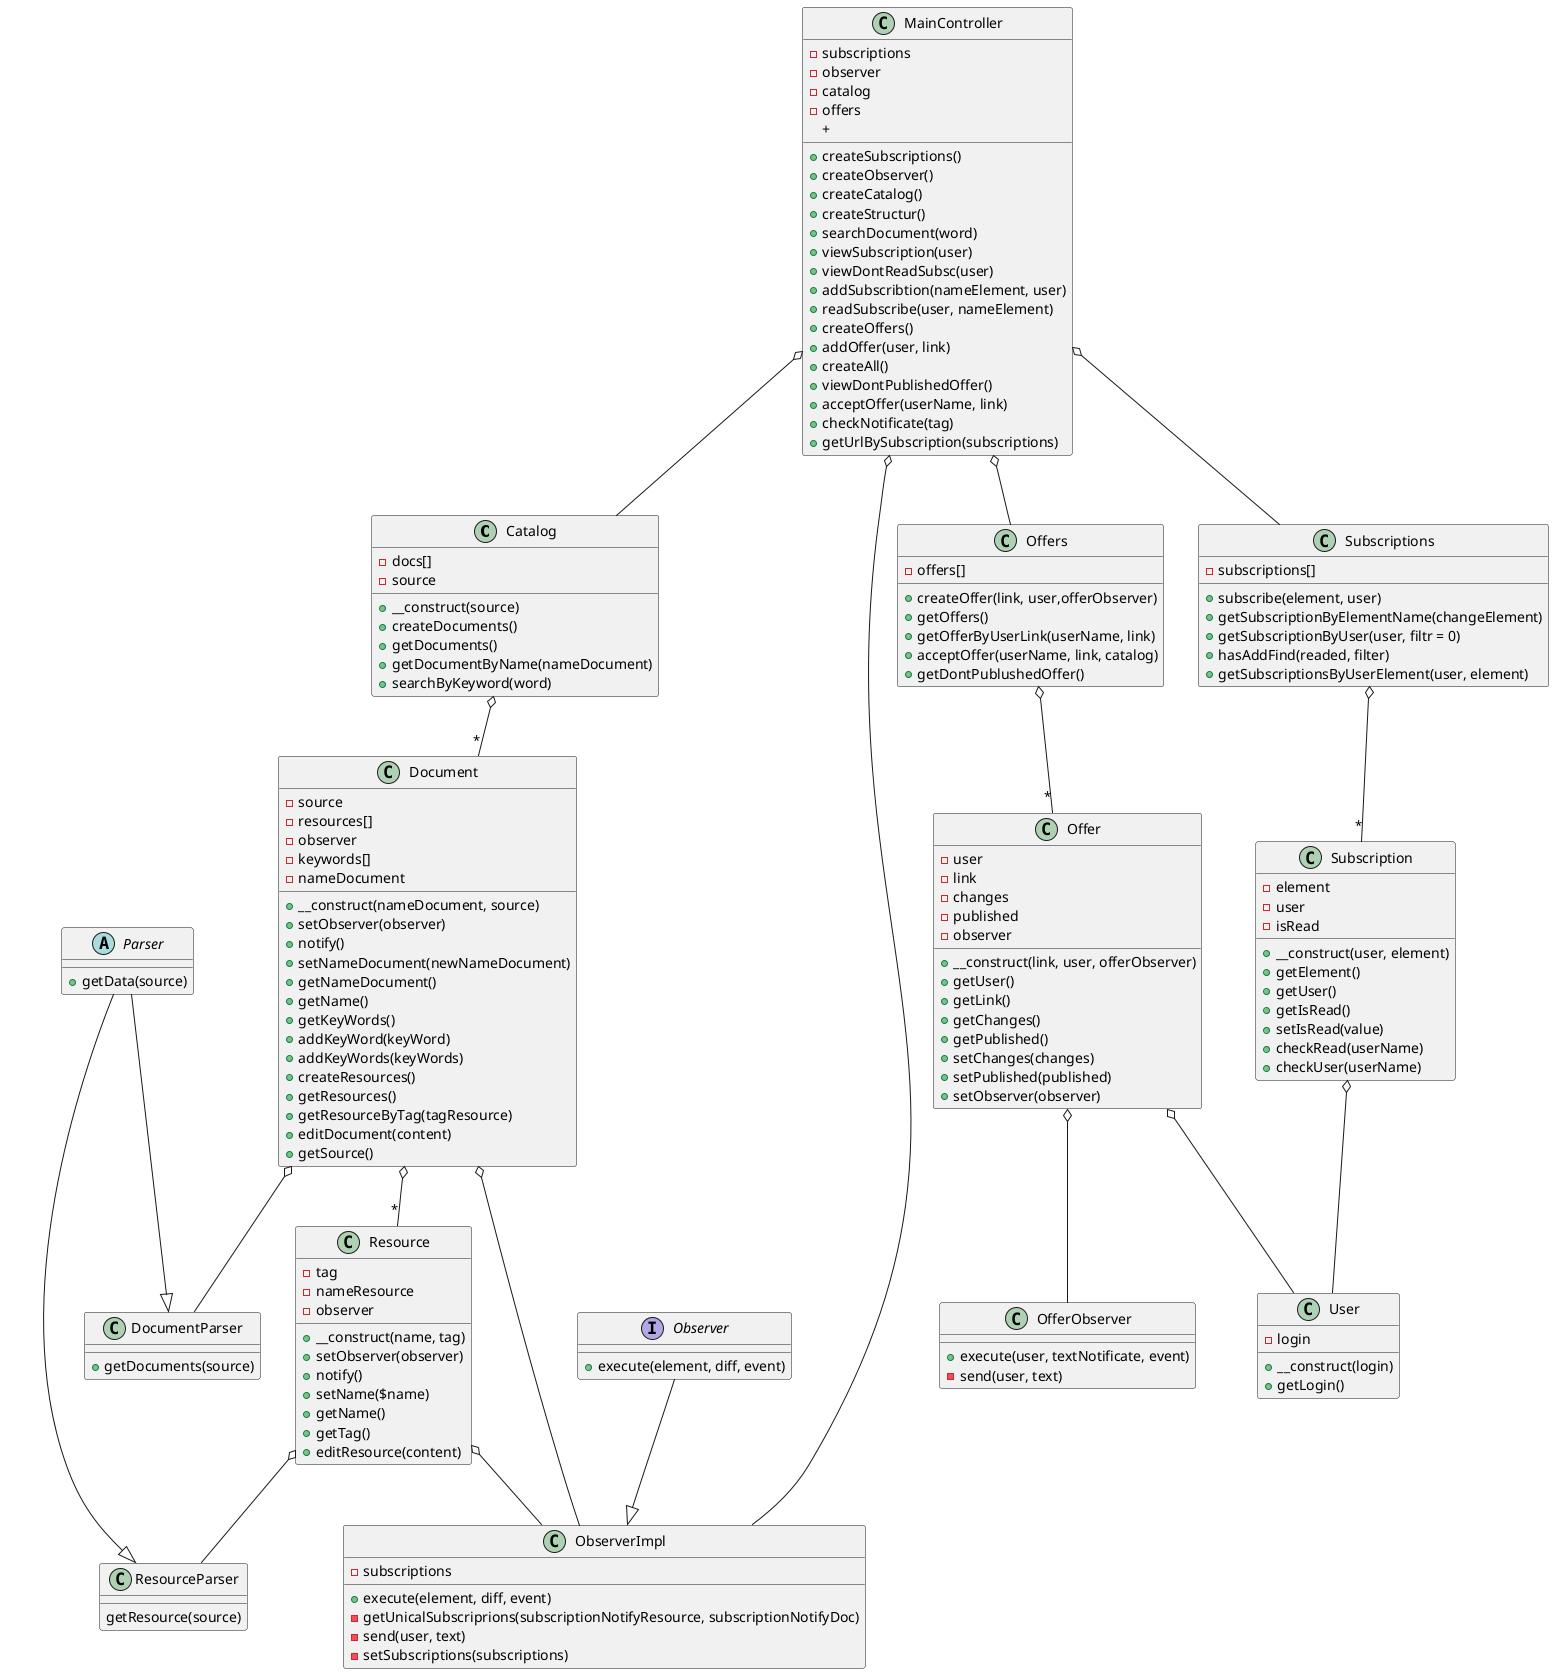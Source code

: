 @startuml
class Catalog {
    - docs[]
    - source
    + __construct(source)
    + createDocuments()
    + getDocuments()
    + getDocumentByName(nameDocument)
    + searchByKeyword(word)
}

class Document {
    - source
    - resources[]
    - observer
    - keywords[]
    - nameDocument
    + __construct(nameDocument, source)
    + setObserver(observer)
    + notify()
    + setNameDocument(newNameDocument)
    + getNameDocument()
    + getName()
    + getKeyWords()
    + addKeyWord(keyWord)
    + addKeyWords(keyWords)
    + createResources()
    + getResources()
    + getResourceByTag(tagResource)
    + editDocument(content)
    + getSource()
}

interface Observer {
    + execute(element, diff, event)
} 

class ObserverImpl {
    - subscriptions
    + execute(element, diff, event)
    - getUnicalSubscriprions(subscriptionNotifyResource, subscriptionNotifyDoc)
    - send(user, text)
    - setSubscriptions(subscriptions)
}

class OfferObserver {
    + execute(user, textNotificate, event)
    - send(user, text)
}

class Offer {
    - user
    - link
    - changes
    - published
    - observer
    + __construct(link, user, offerObserver)
    + getUser()
    + getLink()
    + getChanges()
    + getPublished()
    + setChanges(changes)
    + setPublished(published)  
    + setObserver(observer)
}

class Offers {
    - offers[] 
    + createOffer(link, user,offerObserver)
    + getOffers()
    + getOfferByUserLink(userName, link)
    + acceptOffer(userName, link, catalog)
    + getDontPublushedOffer()
}

class DocumentParser {
    + getDocuments(source)
}

abstract class Parser {
    + getData(source)
}

class ResourceParser {
    getResource(source) 
}

class Resource {
    - tag
    - nameResource
    - observer
    + __construct(name, tag)
    + setObserver(observer)
    + notify()
    + setName($name)
    + getName()
    + getTag()
    + editResource(content)
}

class Subscription {
    - element
    - user
    - isRead
    + __construct(user, element)
    + getElement()
    + getUser() 
    + getIsRead()
    + setIsRead(value)
    + checkRead(userName)
    + checkUser(userName)
}

class Subscriptions {
    - subscriptions[]
    + subscribe(element, user)
    + getSubscriptionByElementName(changeElement)
    + getSubscriptionByUser(user, filtr = 0)
    + hasAddFind(readed, filter)
    + getSubscriptionsByUserElement(user, element)
}

class User {
    - login
    + __construct(login)
    + getLogin()
}

class MainController {
    - subscriptions
    - observer
    - catalog
    - offers
    + createSubscriptions()
    + createObserver() 
    + createCatalog()
    + createStructur()
    + searchDocument(word)
    + viewSubscription(user)
    + viewDontReadSubsc(user)
    + addSubscribtion(nameElement, user)
    + readSubscribe(user, nameElement)
    + createOffers()
    + addOffer(user, link)
    + createAll()
    + viewDontPublishedOffer()
    + acceptOffer(userName, link)
    + checkNotificate(tag)
    + getUrlBySubscription(subscriptions)
    + 
}

Observer --|> ObserverImpl
Parser --|> DocumentParser
Parser --|> ResourceParser
Catalog o-- "*" Document
Document o-- "*" Resource
Document o-- ObserverImpl
Document o-- DocumentParser
Resource o-- ResourceParser
Resource o-- ObserverImpl
Subscriptions o-- "*" Subscription
Subscription o-- User
Offers o-- "*" Offer
Offer o-- User
Offer o-- OfferObserver
MainController o-- ObserverImpl
MainController o-- Catalog
MainController o-- Subscriptions
MainController o-- Offers
@enduml
